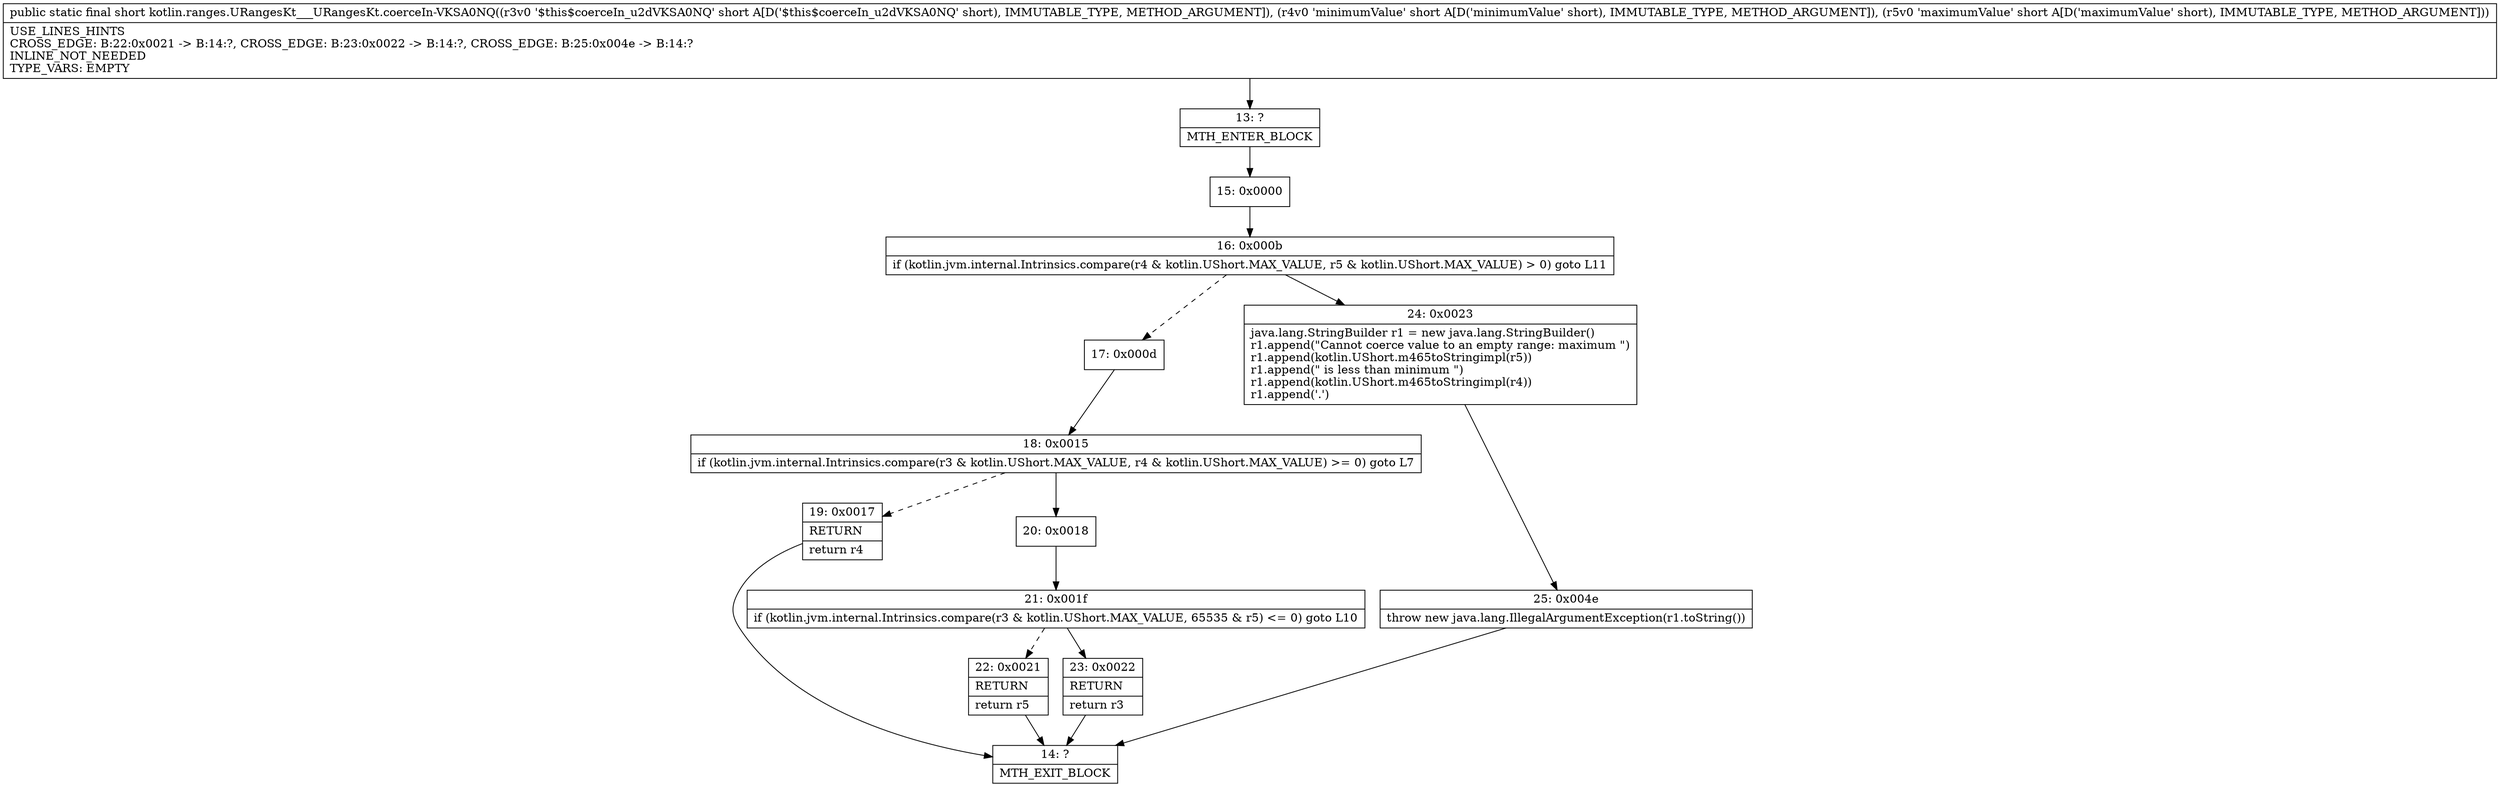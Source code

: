 digraph "CFG forkotlin.ranges.URangesKt___URangesKt.coerceIn\-VKSA0NQ(SSS)S" {
Node_13 [shape=record,label="{13\:\ ?|MTH_ENTER_BLOCK\l}"];
Node_15 [shape=record,label="{15\:\ 0x0000}"];
Node_16 [shape=record,label="{16\:\ 0x000b|if (kotlin.jvm.internal.Intrinsics.compare(r4 & kotlin.UShort.MAX_VALUE, r5 & kotlin.UShort.MAX_VALUE) \> 0) goto L11\l}"];
Node_17 [shape=record,label="{17\:\ 0x000d}"];
Node_18 [shape=record,label="{18\:\ 0x0015|if (kotlin.jvm.internal.Intrinsics.compare(r3 & kotlin.UShort.MAX_VALUE, r4 & kotlin.UShort.MAX_VALUE) \>= 0) goto L7\l}"];
Node_19 [shape=record,label="{19\:\ 0x0017|RETURN\l|return r4\l}"];
Node_14 [shape=record,label="{14\:\ ?|MTH_EXIT_BLOCK\l}"];
Node_20 [shape=record,label="{20\:\ 0x0018}"];
Node_21 [shape=record,label="{21\:\ 0x001f|if (kotlin.jvm.internal.Intrinsics.compare(r3 & kotlin.UShort.MAX_VALUE, 65535 & r5) \<= 0) goto L10\l}"];
Node_22 [shape=record,label="{22\:\ 0x0021|RETURN\l|return r5\l}"];
Node_23 [shape=record,label="{23\:\ 0x0022|RETURN\l|return r3\l}"];
Node_24 [shape=record,label="{24\:\ 0x0023|java.lang.StringBuilder r1 = new java.lang.StringBuilder()\lr1.append(\"Cannot coerce value to an empty range: maximum \")\lr1.append(kotlin.UShort.m465toStringimpl(r5))\lr1.append(\" is less than minimum \")\lr1.append(kotlin.UShort.m465toStringimpl(r4))\lr1.append('.')\l}"];
Node_25 [shape=record,label="{25\:\ 0x004e|throw new java.lang.IllegalArgumentException(r1.toString())\l}"];
MethodNode[shape=record,label="{public static final short kotlin.ranges.URangesKt___URangesKt.coerceIn\-VKSA0NQ((r3v0 '$this$coerceIn_u2dVKSA0NQ' short A[D('$this$coerceIn_u2dVKSA0NQ' short), IMMUTABLE_TYPE, METHOD_ARGUMENT]), (r4v0 'minimumValue' short A[D('minimumValue' short), IMMUTABLE_TYPE, METHOD_ARGUMENT]), (r5v0 'maximumValue' short A[D('maximumValue' short), IMMUTABLE_TYPE, METHOD_ARGUMENT]))  | USE_LINES_HINTS\lCROSS_EDGE: B:22:0x0021 \-\> B:14:?, CROSS_EDGE: B:23:0x0022 \-\> B:14:?, CROSS_EDGE: B:25:0x004e \-\> B:14:?\lINLINE_NOT_NEEDED\lTYPE_VARS: EMPTY\l}"];
MethodNode -> Node_13;Node_13 -> Node_15;
Node_15 -> Node_16;
Node_16 -> Node_17[style=dashed];
Node_16 -> Node_24;
Node_17 -> Node_18;
Node_18 -> Node_19[style=dashed];
Node_18 -> Node_20;
Node_19 -> Node_14;
Node_20 -> Node_21;
Node_21 -> Node_22[style=dashed];
Node_21 -> Node_23;
Node_22 -> Node_14;
Node_23 -> Node_14;
Node_24 -> Node_25;
Node_25 -> Node_14;
}

